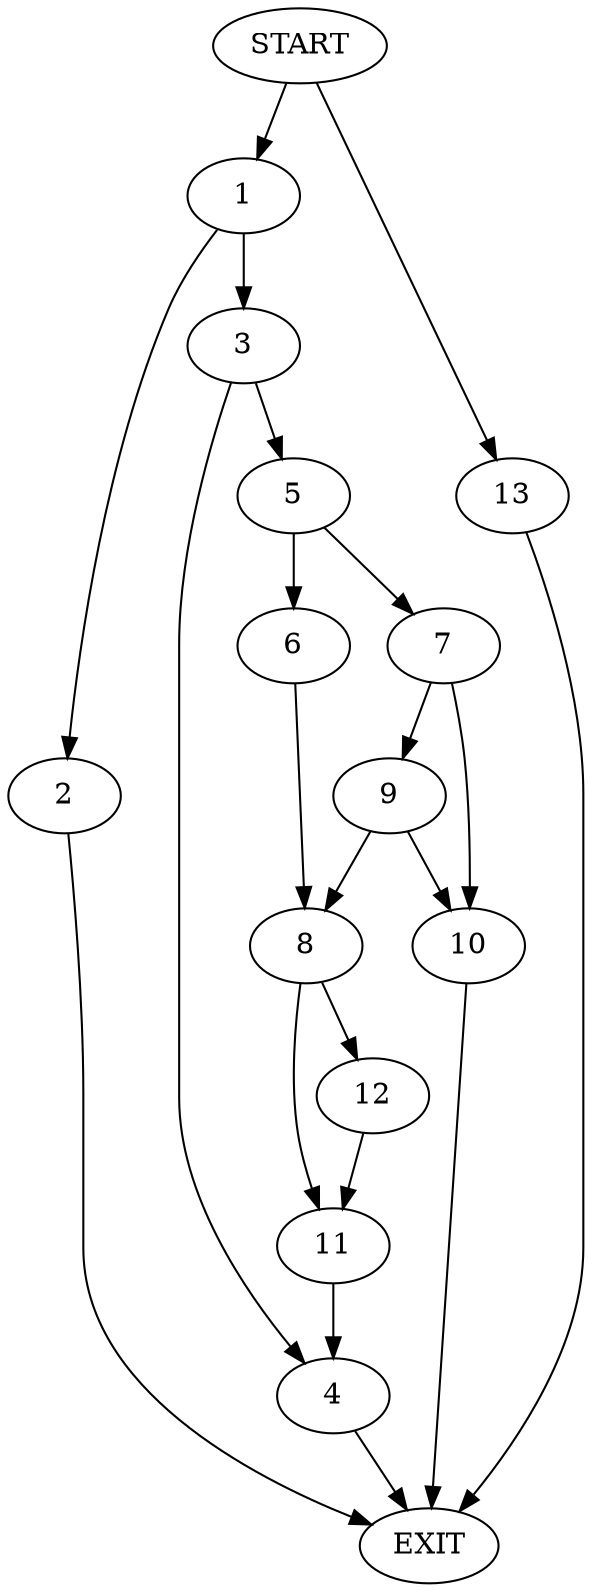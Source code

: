 digraph {
0 [label="START"]
14 [label="EXIT"]
0 -> 1
1 -> 2
1 -> 3
2 -> 14
3 -> 4
3 -> 5
5 -> 6
5 -> 7
4 -> 14
6 -> 8
7 -> 9
7 -> 10
8 -> 11
8 -> 12
9 -> 8
9 -> 10
10 -> 14
12 -> 11
11 -> 4
0 -> 13
13 -> 14
}
